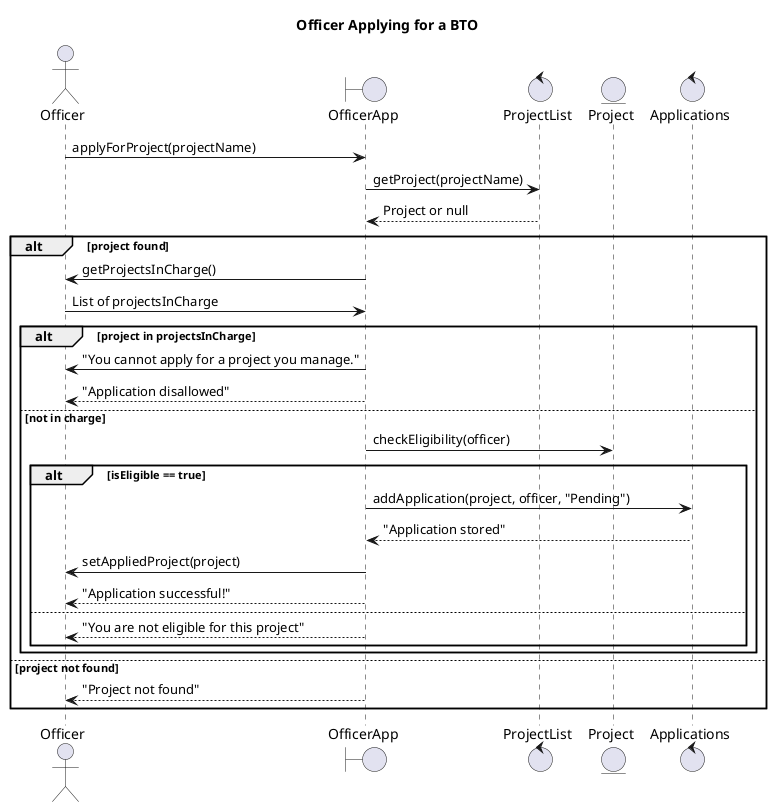 @startuml
title Officer Applying for a BTO

actor Officer as officer
boundary OfficerApp as officerApp
control ProjectList as projectList
entity Project as project
Control Applications as applications

'officer interacts with the OfficerApp
officer -> officerApp: applyForProject(projectName)

'OfficerApp fetches the project
officerApp -> projectList: getProject(projectName)
projectList --> officerApp: Project or null

alt project found
    'First, we check if the officer is in charge of this same project
    officerApp -> officer: getProjectsInCharge()
    officerApp <- officer: List of projectsInCharge
    
    alt project in projectsInCharge
        officerApp -> officer: "You cannot apply for a project you manage."
        officer <-- officerApp: "Application disallowed"
    else not in charge
        officerApp -> project: checkEligibility(officer)
        
        alt isEligible == true
            officerApp -> applications: addApplication(project, officer, "Pending")
            applications --> officerApp: "Application stored"
            
            'Officer is marked as having applied to this project
            officerApp -> officer: setAppliedProject(project)
            officer <-- officerApp: "Application successful!"
        else
            officer <-- officerApp: "You are not eligible for this project"
        end
    end

else project not found
    officer <-- officerApp: "Project not found"
end
@enduml
